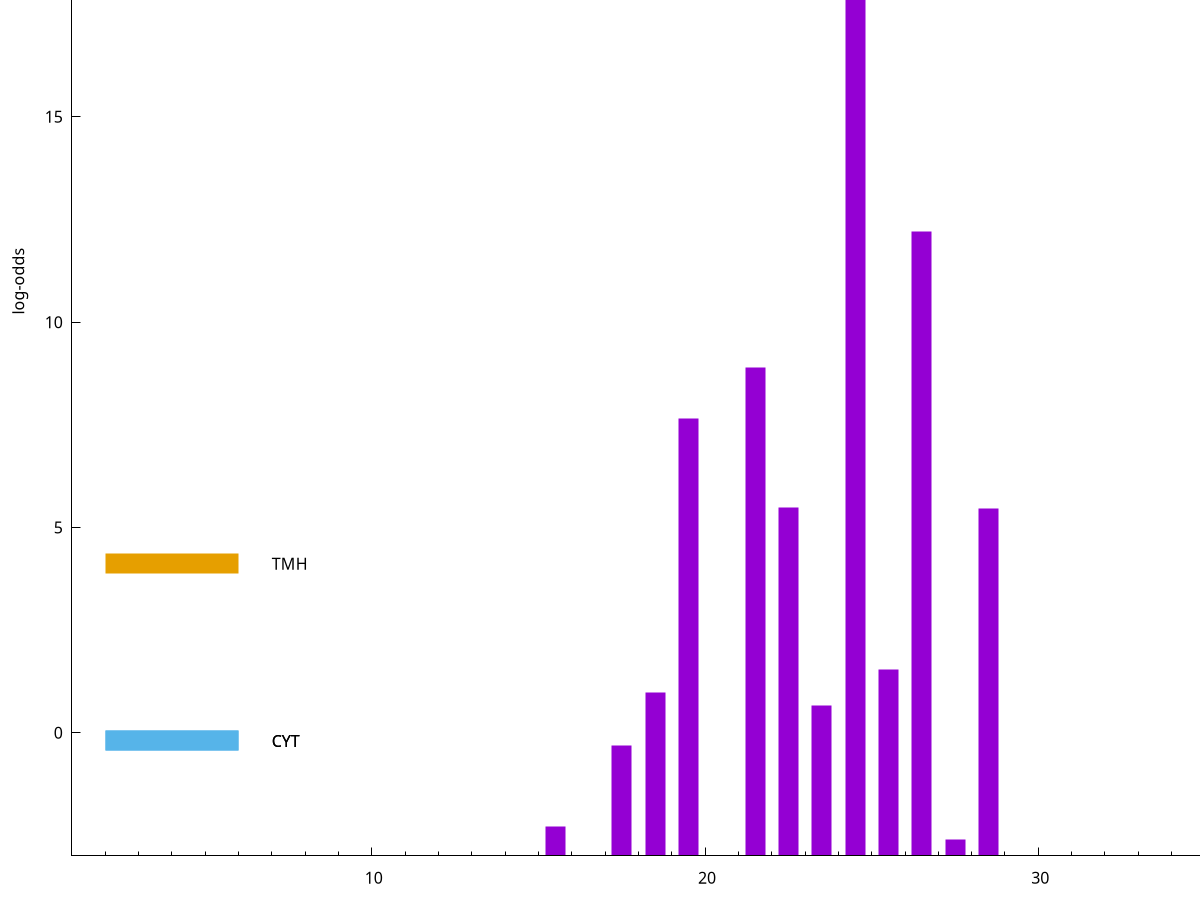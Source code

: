 set title "LipoP predictions for SRR4017849.gff"
set size 2., 1.4
set xrange [1:70] 
set mxtics 10
set yrange [-3:25]
set y2range [0:28]
set ylabel "log-odds"
set term postscript eps color solid "Helvetica" 30
set output "SRR4017849.gff254.eps"
set arrow from 2,19.9428 to 6,19.9428 nohead lt 1 lw 20
set label "SpI" at 7,19.9428
set arrow from 2,4.11342 to 6,4.11342 nohead lt 4 lw 20
set label "TMH" at 7,4.11342
set arrow from 2,-0.200913 to 6,-0.200913 nohead lt 3 lw 20
set label "CYT" at 7,-0.200913
set arrow from 2,-0.200913 to 6,-0.200913 nohead lt 3 lw 20
set label "CYT" at 7,-0.200913
set arrow from 2,19.9428 to 6,19.9428 nohead lt 1 lw 20
set label "SpI" at 7,19.9428
# NOTE: The scores below are the log-odds scores with the threshold
# NOTE: subtracted (a hack to make gnuplot make the histogram all
# NOTE: look nice).
plot "-" axes x1y2 title "" with impulses lt 1 lw 20
24.500000 22.934900
26.500000 15.216000
21.500000 11.893340
19.500000 10.665280
22.500000 8.478530
28.500000 8.461260
25.500000 4.529730
18.500000 3.976676
23.500000 3.663106
17.500000 2.682020
15.500000 0.723800
27.500000 0.398120
e
exit
